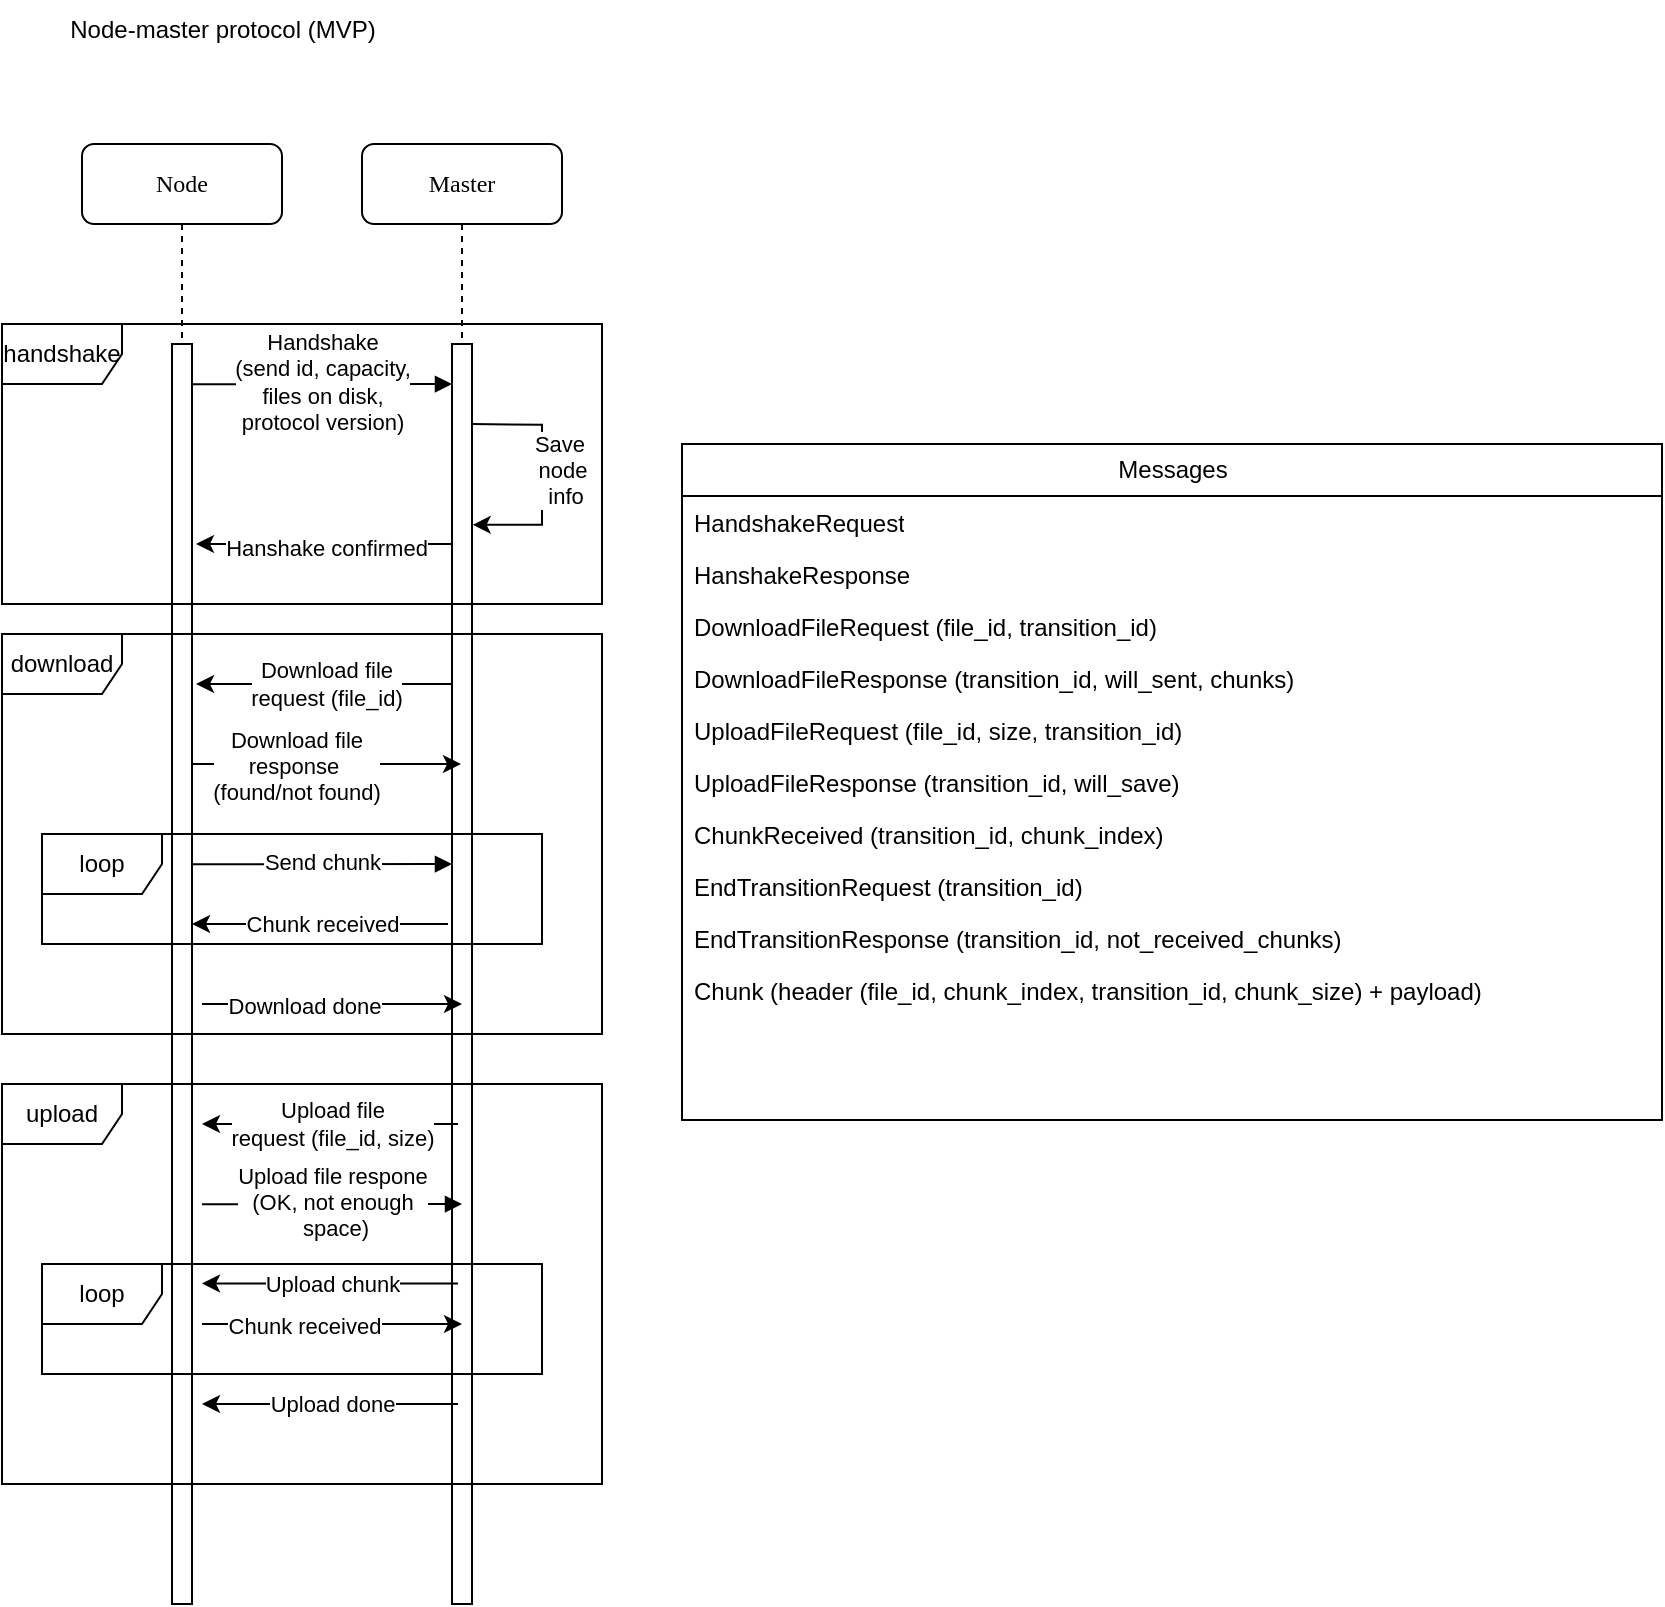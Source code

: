 <mxfile version="26.1.1">
  <diagram name="Page-1" id="13e1069c-82ec-6db2-03f1-153e76fe0fe0">
    <mxGraphModel dx="1283" dy="855" grid="1" gridSize="10" guides="1" tooltips="1" connect="1" arrows="1" fold="1" page="1" pageScale="1" pageWidth="1100" pageHeight="850" background="none" math="0" shadow="0">
      <root>
        <mxCell id="0" />
        <mxCell id="1" parent="0" />
        <mxCell id="7baba1c4bc27f4b0-2" value="Master" style="shape=umlLifeline;perimeter=lifelinePerimeter;whiteSpace=wrap;html=1;container=1;collapsible=0;recursiveResize=0;outlineConnect=0;rounded=1;shadow=0;comic=0;labelBackgroundColor=none;strokeWidth=1;fontFamily=Verdana;fontSize=12;align=center;" parent="1" vertex="1">
          <mxGeometry x="240" y="80" width="100" height="730" as="geometry" />
        </mxCell>
        <mxCell id="7baba1c4bc27f4b0-10" value="" style="html=1;points=[];perimeter=orthogonalPerimeter;rounded=0;shadow=0;comic=0;labelBackgroundColor=none;strokeWidth=1;fontFamily=Verdana;fontSize=12;align=center;" parent="7baba1c4bc27f4b0-2" vertex="1">
          <mxGeometry x="45" y="100" width="10" height="630" as="geometry" />
        </mxCell>
        <mxCell id="ntuG-cfS2TAiU1xPtwch-1" value="" style="endArrow=classic;html=1;rounded=0;" edge="1" parent="7baba1c4bc27f4b0-2">
          <mxGeometry width="50" height="50" relative="1" as="geometry">
            <mxPoint x="45.0" y="200" as="sourcePoint" />
            <mxPoint x="-83" y="200" as="targetPoint" />
          </mxGeometry>
        </mxCell>
        <mxCell id="ntuG-cfS2TAiU1xPtwch-3" value="Hanshake confirmed" style="edgeLabel;html=1;align=center;verticalAlign=middle;resizable=0;points=[];" vertex="1" connectable="0" parent="ntuG-cfS2TAiU1xPtwch-1">
          <mxGeometry x="-0.006" y="2" relative="1" as="geometry">
            <mxPoint as="offset" />
          </mxGeometry>
        </mxCell>
        <mxCell id="ntuG-cfS2TAiU1xPtwch-5" value="" style="endArrow=classic;html=1;rounded=0;exitX=0.967;exitY=0.098;exitDx=0;exitDy=0;exitPerimeter=0;" edge="1" parent="7baba1c4bc27f4b0-2">
          <mxGeometry width="50" height="50" relative="1" as="geometry">
            <mxPoint x="55.0" y="140.0" as="sourcePoint" />
            <mxPoint x="55.33" y="190.4" as="targetPoint" />
            <Array as="points">
              <mxPoint x="90" y="140.4" />
              <mxPoint x="90" y="170.4" />
              <mxPoint x="90" y="190.4" />
            </Array>
          </mxGeometry>
        </mxCell>
        <mxCell id="ntuG-cfS2TAiU1xPtwch-6" value="Save&amp;nbsp;&lt;div&gt;node&lt;div&gt;&amp;nbsp;info&lt;/div&gt;&lt;/div&gt;" style="edgeLabel;html=1;align=center;verticalAlign=middle;resizable=0;points=[];" vertex="1" connectable="0" parent="ntuG-cfS2TAiU1xPtwch-5">
          <mxGeometry x="-0.045" y="-1" relative="1" as="geometry">
            <mxPoint x="11" as="offset" />
          </mxGeometry>
        </mxCell>
        <mxCell id="ntuG-cfS2TAiU1xPtwch-11" value="" style="endArrow=classic;html=1;rounded=0;" edge="1" parent="7baba1c4bc27f4b0-2">
          <mxGeometry width="50" height="50" relative="1" as="geometry">
            <mxPoint x="45.0" y="270" as="sourcePoint" />
            <mxPoint x="-83" y="270" as="targetPoint" />
          </mxGeometry>
        </mxCell>
        <mxCell id="ntuG-cfS2TAiU1xPtwch-14" value="Download file&lt;div&gt;request&amp;nbsp;&lt;span style=&quot;background-color: light-dark(#ffffff, var(--ge-dark-color, #121212)); color: light-dark(rgb(0, 0, 0), rgb(255, 255, 255));&quot;&gt;(file_id)&lt;/span&gt;&lt;/div&gt;" style="edgeLabel;html=1;align=center;verticalAlign=middle;resizable=0;points=[];" vertex="1" connectable="0" parent="ntuG-cfS2TAiU1xPtwch-11">
          <mxGeometry x="-0.01" relative="1" as="geometry">
            <mxPoint as="offset" />
          </mxGeometry>
        </mxCell>
        <mxCell id="ntuG-cfS2TAiU1xPtwch-25" value="" style="endArrow=classic;html=1;rounded=0;" edge="1" parent="7baba1c4bc27f4b0-2">
          <mxGeometry width="50" height="50" relative="1" as="geometry">
            <mxPoint x="-79.996" y="430" as="sourcePoint" />
            <mxPoint x="50" y="430" as="targetPoint" />
          </mxGeometry>
        </mxCell>
        <mxCell id="ntuG-cfS2TAiU1xPtwch-26" value="Download done" style="edgeLabel;html=1;align=center;verticalAlign=middle;resizable=0;points=[];" vertex="1" connectable="0" parent="ntuG-cfS2TAiU1xPtwch-25">
          <mxGeometry x="-0.225" y="-1" relative="1" as="geometry">
            <mxPoint as="offset" />
          </mxGeometry>
        </mxCell>
        <mxCell id="7baba1c4bc27f4b0-8" value="Node" style="shape=umlLifeline;perimeter=lifelinePerimeter;whiteSpace=wrap;html=1;container=1;collapsible=0;recursiveResize=0;outlineConnect=0;rounded=1;shadow=0;comic=0;labelBackgroundColor=none;strokeWidth=1;fontFamily=Verdana;fontSize=12;align=center;" parent="1" vertex="1">
          <mxGeometry x="100" y="80" width="100" height="730" as="geometry" />
        </mxCell>
        <mxCell id="7baba1c4bc27f4b0-9" value="" style="html=1;points=[];perimeter=orthogonalPerimeter;rounded=0;shadow=0;comic=0;labelBackgroundColor=none;strokeWidth=1;fontFamily=Verdana;fontSize=12;align=center;" parent="7baba1c4bc27f4b0-8" vertex="1">
          <mxGeometry x="45" y="100" width="10" height="630" as="geometry" />
        </mxCell>
        <mxCell id="7baba1c4bc27f4b0-11" value="" style="html=1;verticalAlign=bottom;endArrow=block;entryX=0;entryY=0;labelBackgroundColor=none;fontFamily=Verdana;fontSize=12;edgeStyle=elbowEdgeStyle;elbow=vertical;" parent="7baba1c4bc27f4b0-8" edge="1">
          <mxGeometry x="-0.003" relative="1" as="geometry">
            <mxPoint x="55" y="120.152" as="sourcePoint" />
            <mxPoint x="185" y="120.0" as="targetPoint" />
            <mxPoint as="offset" />
          </mxGeometry>
        </mxCell>
        <mxCell id="ntuG-cfS2TAiU1xPtwch-4" value="Handshake&lt;div&gt;(send id, capacity,&lt;/div&gt;&lt;div&gt;files on disk,&lt;/div&gt;&lt;div&gt;protocol version)&lt;/div&gt;" style="edgeLabel;html=1;align=center;verticalAlign=middle;resizable=0;points=[];" vertex="1" connectable="0" parent="7baba1c4bc27f4b0-11">
          <mxGeometry x="-0.005" y="1" relative="1" as="geometry">
            <mxPoint as="offset" />
          </mxGeometry>
        </mxCell>
        <mxCell id="ntuG-cfS2TAiU1xPtwch-15" value="" style="endArrow=classic;html=1;rounded=0;" edge="1" parent="7baba1c4bc27f4b0-8" target="7baba1c4bc27f4b0-2">
          <mxGeometry width="50" height="50" relative="1" as="geometry">
            <mxPoint x="55.004" y="310" as="sourcePoint" />
            <mxPoint x="165.11" y="310" as="targetPoint" />
          </mxGeometry>
        </mxCell>
        <mxCell id="ntuG-cfS2TAiU1xPtwch-16" value="Download file&lt;div&gt;response&amp;nbsp;&lt;/div&gt;&lt;div&gt;(found/not found)&lt;/div&gt;" style="edgeLabel;html=1;align=center;verticalAlign=middle;resizable=0;points=[];" vertex="1" connectable="0" parent="ntuG-cfS2TAiU1xPtwch-15">
          <mxGeometry x="-0.225" y="-1" relative="1" as="geometry">
            <mxPoint as="offset" />
          </mxGeometry>
        </mxCell>
        <mxCell id="ntuG-cfS2TAiU1xPtwch-22" value="" style="endArrow=classic;html=1;rounded=0;" edge="1" parent="7baba1c4bc27f4b0-8">
          <mxGeometry width="50" height="50" relative="1" as="geometry">
            <mxPoint x="183.0" y="390" as="sourcePoint" />
            <mxPoint x="55" y="390" as="targetPoint" />
          </mxGeometry>
        </mxCell>
        <mxCell id="ntuG-cfS2TAiU1xPtwch-23" value="Chunk received" style="edgeLabel;html=1;align=center;verticalAlign=middle;resizable=0;points=[];" vertex="1" connectable="0" parent="ntuG-cfS2TAiU1xPtwch-22">
          <mxGeometry x="-0.01" relative="1" as="geometry">
            <mxPoint as="offset" />
          </mxGeometry>
        </mxCell>
        <mxCell id="ntuG-cfS2TAiU1xPtwch-19" value="loop" style="shape=umlFrame;whiteSpace=wrap;html=1;pointerEvents=0;" vertex="1" parent="7baba1c4bc27f4b0-8">
          <mxGeometry x="-20" y="345" width="250" height="55" as="geometry" />
        </mxCell>
        <mxCell id="ntuG-cfS2TAiU1xPtwch-20" value="" style="html=1;verticalAlign=bottom;endArrow=block;entryX=0;entryY=0;labelBackgroundColor=none;fontFamily=Verdana;fontSize=12;edgeStyle=elbowEdgeStyle;elbow=vertical;" edge="1" parent="1">
          <mxGeometry x="-0.003" relative="1" as="geometry">
            <mxPoint x="155" y="440.152" as="sourcePoint" />
            <mxPoint x="285" y="440.0" as="targetPoint" />
            <mxPoint as="offset" />
          </mxGeometry>
        </mxCell>
        <mxCell id="ntuG-cfS2TAiU1xPtwch-21" value="Send chunk" style="edgeLabel;html=1;align=center;verticalAlign=middle;resizable=0;points=[];" vertex="1" connectable="0" parent="ntuG-cfS2TAiU1xPtwch-20">
          <mxGeometry x="-0.005" y="1" relative="1" as="geometry">
            <mxPoint as="offset" />
          </mxGeometry>
        </mxCell>
        <mxCell id="ntuG-cfS2TAiU1xPtwch-27" value="download" style="shape=umlFrame;whiteSpace=wrap;html=1;pointerEvents=0;" vertex="1" parent="1">
          <mxGeometry x="60" y="325" width="300" height="200" as="geometry" />
        </mxCell>
        <mxCell id="ntuG-cfS2TAiU1xPtwch-28" value="handshake" style="shape=umlFrame;whiteSpace=wrap;html=1;pointerEvents=0;" vertex="1" parent="1">
          <mxGeometry x="60" y="170" width="300" height="140" as="geometry" />
        </mxCell>
        <mxCell id="ntuG-cfS2TAiU1xPtwch-29" value="upload" style="shape=umlFrame;whiteSpace=wrap;html=1;pointerEvents=0;" vertex="1" parent="1">
          <mxGeometry x="60" y="550" width="300" height="200" as="geometry" />
        </mxCell>
        <mxCell id="ntuG-cfS2TAiU1xPtwch-32" value="" style="endArrow=classic;html=1;rounded=0;" edge="1" parent="1">
          <mxGeometry width="50" height="50" relative="1" as="geometry">
            <mxPoint x="288.0" y="570" as="sourcePoint" />
            <mxPoint x="160" y="570" as="targetPoint" />
          </mxGeometry>
        </mxCell>
        <mxCell id="ntuG-cfS2TAiU1xPtwch-33" value="Upload file&lt;div&gt;request (file_id, size)&lt;/div&gt;" style="edgeLabel;html=1;align=center;verticalAlign=middle;resizable=0;points=[];" vertex="1" connectable="0" parent="ntuG-cfS2TAiU1xPtwch-32">
          <mxGeometry x="-0.01" relative="1" as="geometry">
            <mxPoint as="offset" />
          </mxGeometry>
        </mxCell>
        <mxCell id="ntuG-cfS2TAiU1xPtwch-34" value="" style="html=1;verticalAlign=bottom;endArrow=block;entryX=0;entryY=0;labelBackgroundColor=none;fontFamily=Verdana;fontSize=12;edgeStyle=elbowEdgeStyle;elbow=vertical;" edge="1" parent="1">
          <mxGeometry x="-0.003" relative="1" as="geometry">
            <mxPoint x="160" y="610.152" as="sourcePoint" />
            <mxPoint x="290" y="610.0" as="targetPoint" />
            <mxPoint as="offset" />
          </mxGeometry>
        </mxCell>
        <mxCell id="ntuG-cfS2TAiU1xPtwch-35" value="Upload file respone&lt;div&gt;(OK, not enough&lt;/div&gt;&lt;div&gt;&amp;nbsp;space)&lt;/div&gt;" style="edgeLabel;html=1;align=center;verticalAlign=middle;resizable=0;points=[];" vertex="1" connectable="0" parent="ntuG-cfS2TAiU1xPtwch-34">
          <mxGeometry x="-0.005" y="1" relative="1" as="geometry">
            <mxPoint as="offset" />
          </mxGeometry>
        </mxCell>
        <mxCell id="ntuG-cfS2TAiU1xPtwch-36" value="loop" style="shape=umlFrame;whiteSpace=wrap;html=1;pointerEvents=0;" vertex="1" parent="1">
          <mxGeometry x="80" y="640" width="250" height="55" as="geometry" />
        </mxCell>
        <mxCell id="ntuG-cfS2TAiU1xPtwch-37" value="" style="endArrow=classic;html=1;rounded=0;" edge="1" parent="1">
          <mxGeometry width="50" height="50" relative="1" as="geometry">
            <mxPoint x="288.0" y="649.72" as="sourcePoint" />
            <mxPoint x="160" y="649.72" as="targetPoint" />
          </mxGeometry>
        </mxCell>
        <mxCell id="ntuG-cfS2TAiU1xPtwch-38" value="Upload chunk" style="edgeLabel;html=1;align=center;verticalAlign=middle;resizable=0;points=[];" vertex="1" connectable="0" parent="ntuG-cfS2TAiU1xPtwch-37">
          <mxGeometry x="-0.01" relative="1" as="geometry">
            <mxPoint as="offset" />
          </mxGeometry>
        </mxCell>
        <mxCell id="ntuG-cfS2TAiU1xPtwch-39" value="" style="endArrow=classic;html=1;rounded=0;" edge="1" parent="1">
          <mxGeometry width="50" height="50" relative="1" as="geometry">
            <mxPoint x="160.004" y="670" as="sourcePoint" />
            <mxPoint x="290" y="670" as="targetPoint" />
          </mxGeometry>
        </mxCell>
        <mxCell id="ntuG-cfS2TAiU1xPtwch-40" value="Chunk received" style="edgeLabel;html=1;align=center;verticalAlign=middle;resizable=0;points=[];" vertex="1" connectable="0" parent="ntuG-cfS2TAiU1xPtwch-39">
          <mxGeometry x="-0.225" y="-1" relative="1" as="geometry">
            <mxPoint as="offset" />
          </mxGeometry>
        </mxCell>
        <mxCell id="ntuG-cfS2TAiU1xPtwch-43" value="" style="endArrow=classic;html=1;rounded=0;" edge="1" parent="1">
          <mxGeometry width="50" height="50" relative="1" as="geometry">
            <mxPoint x="288.0" y="710" as="sourcePoint" />
            <mxPoint x="160" y="710" as="targetPoint" />
          </mxGeometry>
        </mxCell>
        <mxCell id="ntuG-cfS2TAiU1xPtwch-44" value="Upload done" style="edgeLabel;html=1;align=center;verticalAlign=middle;resizable=0;points=[];" vertex="1" connectable="0" parent="ntuG-cfS2TAiU1xPtwch-43">
          <mxGeometry x="-0.01" relative="1" as="geometry">
            <mxPoint as="offset" />
          </mxGeometry>
        </mxCell>
        <mxCell id="ntuG-cfS2TAiU1xPtwch-45" value="Messages" style="swimlane;fontStyle=0;childLayout=stackLayout;horizontal=1;startSize=26;fillColor=none;horizontalStack=0;resizeParent=1;resizeParentMax=0;resizeLast=0;collapsible=1;marginBottom=0;html=1;" vertex="1" parent="1">
          <mxGeometry x="400" y="230" width="490" height="338" as="geometry" />
        </mxCell>
        <mxCell id="ntuG-cfS2TAiU1xPtwch-46" value="HandshakeRequest&lt;div&gt;&lt;br&gt;&lt;/div&gt;" style="text;strokeColor=none;fillColor=none;align=left;verticalAlign=top;spacingLeft=4;spacingRight=4;overflow=hidden;rotatable=0;points=[[0,0.5],[1,0.5]];portConstraint=eastwest;whiteSpace=wrap;html=1;" vertex="1" parent="ntuG-cfS2TAiU1xPtwch-45">
          <mxGeometry y="26" width="490" height="26" as="geometry" />
        </mxCell>
        <mxCell id="ntuG-cfS2TAiU1xPtwch-47" value="HanshakeResponse" style="text;strokeColor=none;fillColor=none;align=left;verticalAlign=top;spacingLeft=4;spacingRight=4;overflow=hidden;rotatable=0;points=[[0,0.5],[1,0.5]];portConstraint=eastwest;whiteSpace=wrap;html=1;" vertex="1" parent="ntuG-cfS2TAiU1xPtwch-45">
          <mxGeometry y="52" width="490" height="26" as="geometry" />
        </mxCell>
        <mxCell id="ntuG-cfS2TAiU1xPtwch-48" value="DownloadFileRequest (file_id, transition_id)" style="text;strokeColor=none;fillColor=none;align=left;verticalAlign=top;spacingLeft=4;spacingRight=4;overflow=hidden;rotatable=0;points=[[0,0.5],[1,0.5]];portConstraint=eastwest;whiteSpace=wrap;html=1;" vertex="1" parent="ntuG-cfS2TAiU1xPtwch-45">
          <mxGeometry y="78" width="490" height="26" as="geometry" />
        </mxCell>
        <mxCell id="ntuG-cfS2TAiU1xPtwch-49" value="DownloadFileResponse (transition_id, will_sent, chunks)" style="text;strokeColor=none;fillColor=none;align=left;verticalAlign=top;spacingLeft=4;spacingRight=4;overflow=hidden;rotatable=0;points=[[0,0.5],[1,0.5]];portConstraint=eastwest;whiteSpace=wrap;html=1;" vertex="1" parent="ntuG-cfS2TAiU1xPtwch-45">
          <mxGeometry y="104" width="490" height="26" as="geometry" />
        </mxCell>
        <mxCell id="ntuG-cfS2TAiU1xPtwch-63" value="UploadFileRequest (file_id, size, transition_id)" style="text;strokeColor=none;fillColor=none;align=left;verticalAlign=top;spacingLeft=4;spacingRight=4;overflow=hidden;rotatable=0;points=[[0,0.5],[1,0.5]];portConstraint=eastwest;whiteSpace=wrap;html=1;" vertex="1" parent="ntuG-cfS2TAiU1xPtwch-45">
          <mxGeometry y="130" width="490" height="26" as="geometry" />
        </mxCell>
        <mxCell id="ntuG-cfS2TAiU1xPtwch-62" value="UploadFileResponse (transition_id, will_save)" style="text;strokeColor=none;fillColor=none;align=left;verticalAlign=top;spacingLeft=4;spacingRight=4;overflow=hidden;rotatable=0;points=[[0,0.5],[1,0.5]];portConstraint=eastwest;whiteSpace=wrap;html=1;" vertex="1" parent="ntuG-cfS2TAiU1xPtwch-45">
          <mxGeometry y="156" width="490" height="26" as="geometry" />
        </mxCell>
        <mxCell id="ntuG-cfS2TAiU1xPtwch-52" value="ChunkReceived (transition_id, chunk_index)" style="text;strokeColor=none;fillColor=none;align=left;verticalAlign=top;spacingLeft=4;spacingRight=4;overflow=hidden;rotatable=0;points=[[0,0.5],[1,0.5]];portConstraint=eastwest;whiteSpace=wrap;html=1;" vertex="1" parent="ntuG-cfS2TAiU1xPtwch-45">
          <mxGeometry y="182" width="490" height="26" as="geometry" />
        </mxCell>
        <mxCell id="ntuG-cfS2TAiU1xPtwch-55" value="EndTransitionRequest (transition_id)" style="text;strokeColor=none;fillColor=none;align=left;verticalAlign=top;spacingLeft=4;spacingRight=4;overflow=hidden;rotatable=0;points=[[0,0.5],[1,0.5]];portConstraint=eastwest;whiteSpace=wrap;html=1;" vertex="1" parent="ntuG-cfS2TAiU1xPtwch-45">
          <mxGeometry y="208" width="490" height="26" as="geometry" />
        </mxCell>
        <mxCell id="ntuG-cfS2TAiU1xPtwch-56" value="EndTransitionResponse (transition_id, not_received_chunks)" style="text;strokeColor=none;fillColor=none;align=left;verticalAlign=top;spacingLeft=4;spacingRight=4;overflow=hidden;rotatable=0;points=[[0,0.5],[1,0.5]];portConstraint=eastwest;whiteSpace=wrap;html=1;" vertex="1" parent="ntuG-cfS2TAiU1xPtwch-45">
          <mxGeometry y="234" width="490" height="26" as="geometry" />
        </mxCell>
        <mxCell id="ntuG-cfS2TAiU1xPtwch-57" value="Chunk (header (file_id, chunk_index, transition_id, chunk_size) + payload)" style="text;strokeColor=none;fillColor=none;align=left;verticalAlign=top;spacingLeft=4;spacingRight=4;overflow=hidden;rotatable=0;points=[[0,0.5],[1,0.5]];portConstraint=eastwest;whiteSpace=wrap;html=1;" vertex="1" parent="ntuG-cfS2TAiU1xPtwch-45">
          <mxGeometry y="260" width="490" height="26" as="geometry" />
        </mxCell>
        <mxCell id="ntuG-cfS2TAiU1xPtwch-58" style="text;strokeColor=none;fillColor=none;align=left;verticalAlign=top;spacingLeft=4;spacingRight=4;overflow=hidden;rotatable=0;points=[[0,0.5],[1,0.5]];portConstraint=eastwest;whiteSpace=wrap;html=1;" vertex="1" parent="ntuG-cfS2TAiU1xPtwch-45">
          <mxGeometry y="286" width="490" height="26" as="geometry" />
        </mxCell>
        <mxCell id="ntuG-cfS2TAiU1xPtwch-59" style="text;strokeColor=none;fillColor=none;align=left;verticalAlign=top;spacingLeft=4;spacingRight=4;overflow=hidden;rotatable=0;points=[[0,0.5],[1,0.5]];portConstraint=eastwest;whiteSpace=wrap;html=1;" vertex="1" parent="ntuG-cfS2TAiU1xPtwch-45">
          <mxGeometry y="312" width="490" height="26" as="geometry" />
        </mxCell>
        <mxCell id="ntuG-cfS2TAiU1xPtwch-64" value="Node-master protocol (MVP)" style="text;html=1;align=center;verticalAlign=middle;resizable=0;points=[];autosize=1;strokeColor=none;fillColor=none;" vertex="1" parent="1">
          <mxGeometry x="80" y="8" width="180" height="30" as="geometry" />
        </mxCell>
      </root>
    </mxGraphModel>
  </diagram>
</mxfile>
